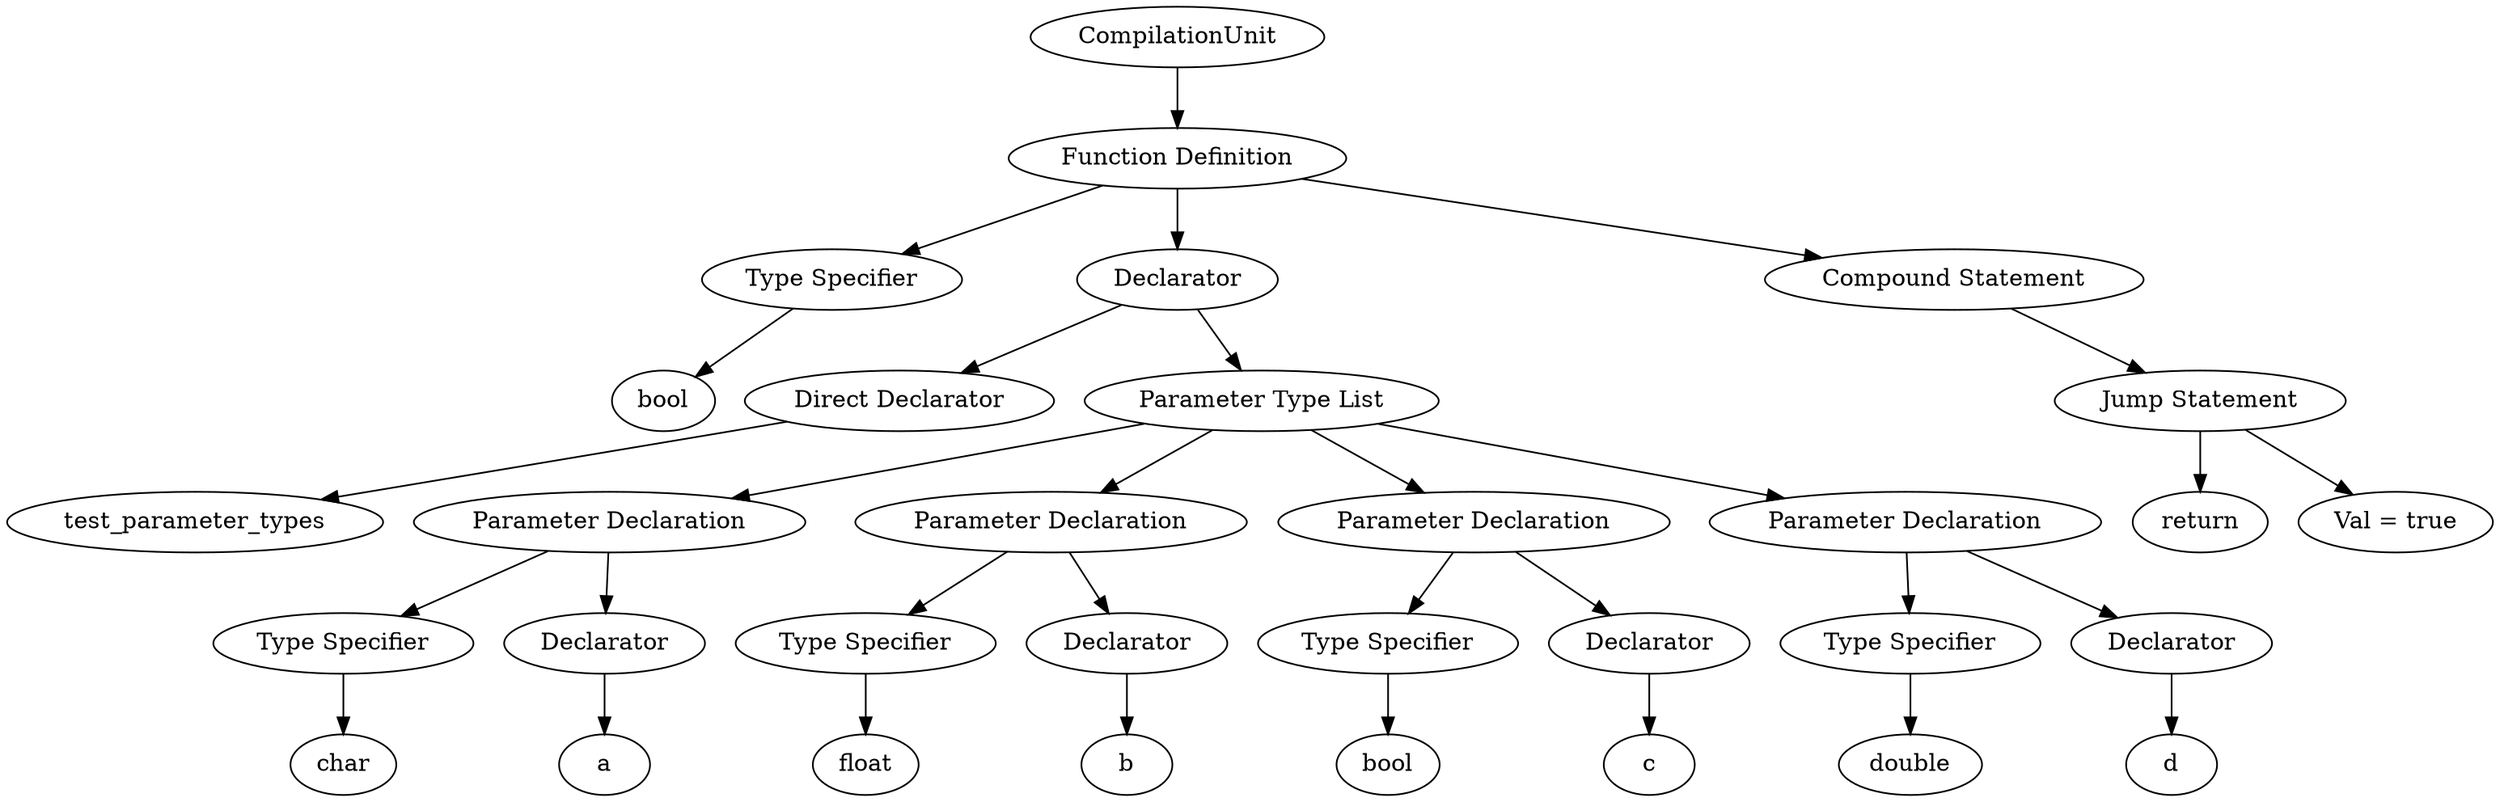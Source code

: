 digraph G {
		Q0[label="CompilationUnit"];
		Q0 -> Q1
		Q1[label="Function Definition"];
		Q1 -> Q2
		Q2[label="Type Specifier"];
		Q2 -> Q3
		Q3[label="bool"];
		Q1 -> Q4
		Q4[label="Declarator"];
		Q4 -> Q5
		Q5[label="Direct Declarator"];
		Q5 -> Q6
		Q6[label="test_parameter_types"];
		Q4 -> Q7
		Q7[label="Parameter Type List"];
		Q7 -> Q8
		Q8[label="Parameter Declaration"];
		Q8 -> Q9
		Q9[label="Type Specifier"];
		Q9 -> Q10
		Q10[label="char"];
		Q8 -> Q11
		Q11[label="Declarator"];
		Q11 -> Q12
		Q12[label="a"];
		Q7 -> Q13
		Q13[label="Parameter Declaration"];
		Q13 -> Q14
		Q14[label="Type Specifier"];
		Q14 -> Q15
		Q15[label="float"];
		Q13 -> Q16
		Q16[label="Declarator"];
		Q16 -> Q17
		Q17[label="b"];
		Q7 -> Q18
		Q18[label="Parameter Declaration"];
		Q18 -> Q19
		Q19[label="Type Specifier"];
		Q19 -> Q20
		Q20[label="bool"];
		Q18 -> Q21
		Q21[label="Declarator"];
		Q21 -> Q22
		Q22[label="c"];
		Q7 -> Q23
		Q23[label="Parameter Declaration"];
		Q23 -> Q24
		Q24[label="Type Specifier"];
		Q24 -> Q25
		Q25[label="double"];
		Q23 -> Q26
		Q26[label="Declarator"];
		Q26 -> Q27
		Q27[label="d"];
		Q1 -> Q28
		Q28[label="Compound Statement"];
		Q28 -> Q29
		Q29[label="Jump Statement"];
		Q29 -> Q30
		Q30[label="return"];
		Q29 -> Q31
		Q31[label="Val = true"];
		
}